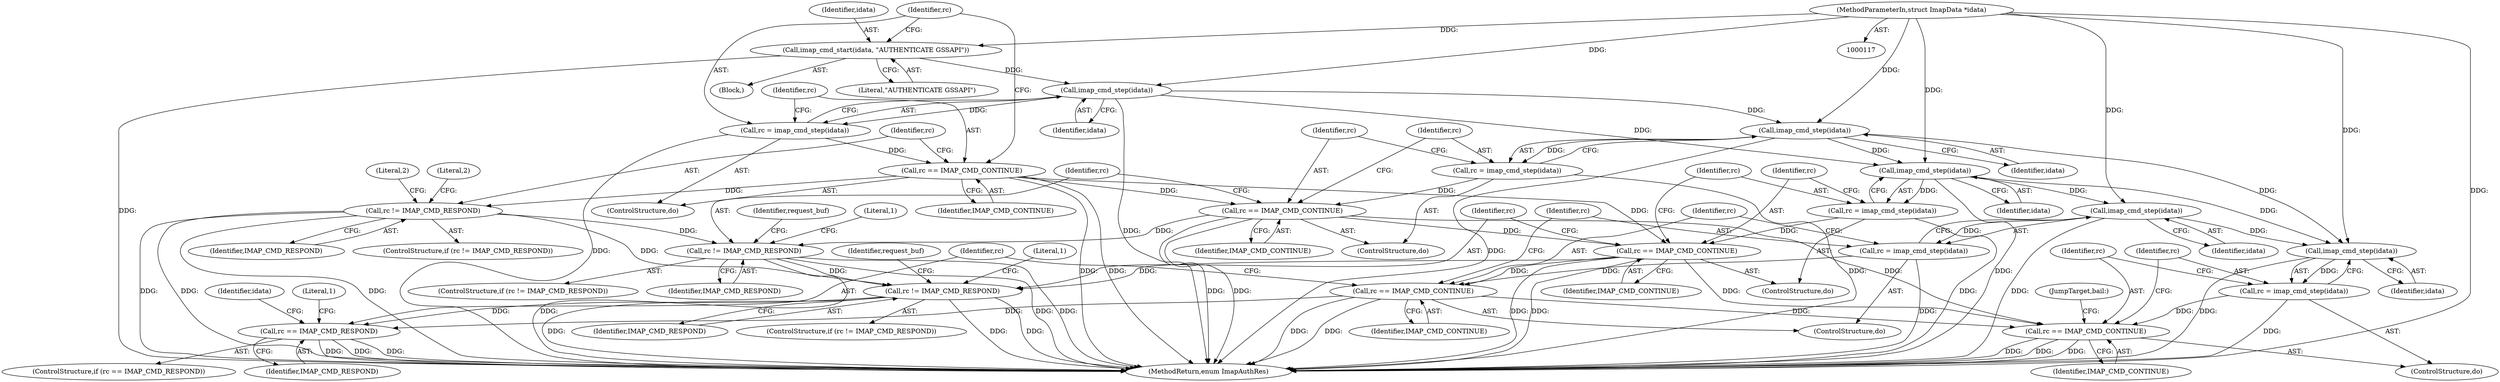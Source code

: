 digraph "0_neomutt_6f163e07ae68654d7ac5268cbb7565f6df79ad85_0@pointer" {
"1000283" [label="(Call,imap_cmd_start(idata, \"AUTHENTICATE GSSAPI\"))"];
"1000118" [label="(MethodParameterIn,struct ImapData *idata)"];
"1000289" [label="(Call,imap_cmd_step(idata))"];
"1000287" [label="(Call,rc = imap_cmd_step(idata))"];
"1000291" [label="(Call,rc == IMAP_CMD_CONTINUE)"];
"1000295" [label="(Call,rc != IMAP_CMD_RESPOND)"];
"1000353" [label="(Call,rc != IMAP_CMD_RESPOND)"];
"1000472" [label="(Call,rc != IMAP_CMD_RESPOND)"];
"1000720" [label="(Call,rc == IMAP_CMD_RESPOND)"];
"1000349" [label="(Call,rc == IMAP_CMD_CONTINUE)"];
"1000468" [label="(Call,rc == IMAP_CMD_CONTINUE)"];
"1000716" [label="(Call,rc == IMAP_CMD_CONTINUE)"];
"1000773" [label="(Call,rc == IMAP_CMD_CONTINUE)"];
"1000347" [label="(Call,imap_cmd_step(idata))"];
"1000345" [label="(Call,rc = imap_cmd_step(idata))"];
"1000466" [label="(Call,imap_cmd_step(idata))"];
"1000464" [label="(Call,rc = imap_cmd_step(idata))"];
"1000714" [label="(Call,imap_cmd_step(idata))"];
"1000712" [label="(Call,rc = imap_cmd_step(idata))"];
"1000771" [label="(Call,imap_cmd_step(idata))"];
"1000769" [label="(Call,rc = imap_cmd_step(idata))"];
"1000285" [label="(Literal,\"AUTHENTICATE GSSAPI\")"];
"1000719" [label="(ControlStructure,if (rc == IMAP_CMD_RESPOND))"];
"1000464" [label="(Call,rc = imap_cmd_step(idata))"];
"1000712" [label="(Call,rc = imap_cmd_step(idata))"];
"1000118" [label="(MethodParameterIn,struct ImapData *idata)"];
"1000355" [label="(Identifier,IMAP_CMD_RESPOND)"];
"1000465" [label="(Identifier,rc)"];
"1000720" [label="(Call,rc == IMAP_CMD_RESPOND)"];
"1000353" [label="(Call,rc != IMAP_CMD_RESPOND)"];
"1000294" [label="(ControlStructure,if (rc != IMAP_CMD_RESPOND))"];
"1000344" [label="(ControlStructure,do)"];
"1000769" [label="(Call,rc = imap_cmd_step(idata))"];
"1000284" [label="(Identifier,idata)"];
"1000714" [label="(Call,imap_cmd_step(idata))"];
"1000711" [label="(ControlStructure,do)"];
"1000286" [label="(ControlStructure,do)"];
"1000288" [label="(Identifier,rc)"];
"1000773" [label="(Call,rc == IMAP_CMD_CONTINUE)"];
"1000477" [label="(Literal,1)"];
"1000463" [label="(ControlStructure,do)"];
"1000345" [label="(Call,rc = imap_cmd_step(idata))"];
"1000289" [label="(Call,imap_cmd_step(idata))"];
"1000770" [label="(Identifier,rc)"];
"1000771" [label="(Call,imap_cmd_step(idata))"];
"1000283" [label="(Call,imap_cmd_start(idata, \"AUTHENTICATE GSSAPI\"))"];
"1000776" [label="(JumpTarget,bail:)"];
"1000718" [label="(Identifier,IMAP_CMD_CONTINUE)"];
"1000297" [label="(Identifier,IMAP_CMD_RESPOND)"];
"1000482" [label="(Identifier,request_buf)"];
"1000466" [label="(Call,imap_cmd_step(idata))"];
"1000473" [label="(Identifier,rc)"];
"1000772" [label="(Identifier,idata)"];
"1000346" [label="(Identifier,rc)"];
"1000349" [label="(Call,rc == IMAP_CMD_CONTINUE)"];
"1000713" [label="(Identifier,rc)"];
"1000469" [label="(Identifier,rc)"];
"1000368" [label="(Identifier,request_buf)"];
"1000717" [label="(Identifier,rc)"];
"1000358" [label="(Literal,1)"];
"1000731" [label="(Identifier,idata)"];
"1000348" [label="(Identifier,idata)"];
"1000774" [label="(Identifier,rc)"];
"1000467" [label="(Identifier,idata)"];
"1000300" [label="(Literal,2)"];
"1000290" [label="(Identifier,idata)"];
"1000347" [label="(Call,imap_cmd_step(idata))"];
"1000120" [label="(Block,)"];
"1000310" [label="(Literal,2)"];
"1000351" [label="(Identifier,IMAP_CMD_CONTINUE)"];
"1000768" [label="(ControlStructure,do)"];
"1000775" [label="(Identifier,IMAP_CMD_CONTINUE)"];
"1000295" [label="(Call,rc != IMAP_CMD_RESPOND)"];
"1000291" [label="(Call,rc == IMAP_CMD_CONTINUE)"];
"1000721" [label="(Identifier,rc)"];
"1000354" [label="(Identifier,rc)"];
"1000722" [label="(Identifier,IMAP_CMD_RESPOND)"];
"1000782" [label="(MethodReturn,enum ImapAuthRes)"];
"1000293" [label="(Identifier,IMAP_CMD_CONTINUE)"];
"1000471" [label="(ControlStructure,if (rc != IMAP_CMD_RESPOND))"];
"1000292" [label="(Identifier,rc)"];
"1000350" [label="(Identifier,rc)"];
"1000287" [label="(Call,rc = imap_cmd_step(idata))"];
"1000725" [label="(Literal,1)"];
"1000296" [label="(Identifier,rc)"];
"1000472" [label="(Call,rc != IMAP_CMD_RESPOND)"];
"1000716" [label="(Call,rc == IMAP_CMD_CONTINUE)"];
"1000470" [label="(Identifier,IMAP_CMD_CONTINUE)"];
"1000474" [label="(Identifier,IMAP_CMD_RESPOND)"];
"1000468" [label="(Call,rc == IMAP_CMD_CONTINUE)"];
"1000352" [label="(ControlStructure,if (rc != IMAP_CMD_RESPOND))"];
"1000715" [label="(Identifier,idata)"];
"1000283" -> "1000120"  [label="AST: "];
"1000283" -> "1000285"  [label="CFG: "];
"1000284" -> "1000283"  [label="AST: "];
"1000285" -> "1000283"  [label="AST: "];
"1000288" -> "1000283"  [label="CFG: "];
"1000283" -> "1000782"  [label="DDG: "];
"1000118" -> "1000283"  [label="DDG: "];
"1000283" -> "1000289"  [label="DDG: "];
"1000118" -> "1000117"  [label="AST: "];
"1000118" -> "1000782"  [label="DDG: "];
"1000118" -> "1000289"  [label="DDG: "];
"1000118" -> "1000347"  [label="DDG: "];
"1000118" -> "1000466"  [label="DDG: "];
"1000118" -> "1000714"  [label="DDG: "];
"1000118" -> "1000771"  [label="DDG: "];
"1000289" -> "1000287"  [label="AST: "];
"1000289" -> "1000290"  [label="CFG: "];
"1000290" -> "1000289"  [label="AST: "];
"1000287" -> "1000289"  [label="CFG: "];
"1000289" -> "1000782"  [label="DDG: "];
"1000289" -> "1000287"  [label="DDG: "];
"1000289" -> "1000347"  [label="DDG: "];
"1000289" -> "1000466"  [label="DDG: "];
"1000287" -> "1000286"  [label="AST: "];
"1000288" -> "1000287"  [label="AST: "];
"1000292" -> "1000287"  [label="CFG: "];
"1000287" -> "1000782"  [label="DDG: "];
"1000287" -> "1000291"  [label="DDG: "];
"1000291" -> "1000286"  [label="AST: "];
"1000291" -> "1000293"  [label="CFG: "];
"1000292" -> "1000291"  [label="AST: "];
"1000293" -> "1000291"  [label="AST: "];
"1000288" -> "1000291"  [label="CFG: "];
"1000296" -> "1000291"  [label="CFG: "];
"1000291" -> "1000782"  [label="DDG: "];
"1000291" -> "1000782"  [label="DDG: "];
"1000291" -> "1000295"  [label="DDG: "];
"1000291" -> "1000349"  [label="DDG: "];
"1000291" -> "1000468"  [label="DDG: "];
"1000295" -> "1000294"  [label="AST: "];
"1000295" -> "1000297"  [label="CFG: "];
"1000296" -> "1000295"  [label="AST: "];
"1000297" -> "1000295"  [label="AST: "];
"1000300" -> "1000295"  [label="CFG: "];
"1000310" -> "1000295"  [label="CFG: "];
"1000295" -> "1000782"  [label="DDG: "];
"1000295" -> "1000782"  [label="DDG: "];
"1000295" -> "1000782"  [label="DDG: "];
"1000295" -> "1000353"  [label="DDG: "];
"1000295" -> "1000472"  [label="DDG: "];
"1000353" -> "1000352"  [label="AST: "];
"1000353" -> "1000355"  [label="CFG: "];
"1000354" -> "1000353"  [label="AST: "];
"1000355" -> "1000353"  [label="AST: "];
"1000358" -> "1000353"  [label="CFG: "];
"1000368" -> "1000353"  [label="CFG: "];
"1000353" -> "1000782"  [label="DDG: "];
"1000353" -> "1000782"  [label="DDG: "];
"1000353" -> "1000782"  [label="DDG: "];
"1000349" -> "1000353"  [label="DDG: "];
"1000353" -> "1000472"  [label="DDG: "];
"1000472" -> "1000471"  [label="AST: "];
"1000472" -> "1000474"  [label="CFG: "];
"1000473" -> "1000472"  [label="AST: "];
"1000474" -> "1000472"  [label="AST: "];
"1000477" -> "1000472"  [label="CFG: "];
"1000482" -> "1000472"  [label="CFG: "];
"1000472" -> "1000782"  [label="DDG: "];
"1000472" -> "1000782"  [label="DDG: "];
"1000472" -> "1000782"  [label="DDG: "];
"1000468" -> "1000472"  [label="DDG: "];
"1000472" -> "1000720"  [label="DDG: "];
"1000720" -> "1000719"  [label="AST: "];
"1000720" -> "1000722"  [label="CFG: "];
"1000721" -> "1000720"  [label="AST: "];
"1000722" -> "1000720"  [label="AST: "];
"1000725" -> "1000720"  [label="CFG: "];
"1000731" -> "1000720"  [label="CFG: "];
"1000720" -> "1000782"  [label="DDG: "];
"1000720" -> "1000782"  [label="DDG: "];
"1000720" -> "1000782"  [label="DDG: "];
"1000716" -> "1000720"  [label="DDG: "];
"1000349" -> "1000344"  [label="AST: "];
"1000349" -> "1000351"  [label="CFG: "];
"1000350" -> "1000349"  [label="AST: "];
"1000351" -> "1000349"  [label="AST: "];
"1000346" -> "1000349"  [label="CFG: "];
"1000354" -> "1000349"  [label="CFG: "];
"1000349" -> "1000782"  [label="DDG: "];
"1000349" -> "1000782"  [label="DDG: "];
"1000345" -> "1000349"  [label="DDG: "];
"1000349" -> "1000468"  [label="DDG: "];
"1000349" -> "1000773"  [label="DDG: "];
"1000468" -> "1000463"  [label="AST: "];
"1000468" -> "1000470"  [label="CFG: "];
"1000469" -> "1000468"  [label="AST: "];
"1000470" -> "1000468"  [label="AST: "];
"1000465" -> "1000468"  [label="CFG: "];
"1000473" -> "1000468"  [label="CFG: "];
"1000468" -> "1000782"  [label="DDG: "];
"1000468" -> "1000782"  [label="DDG: "];
"1000464" -> "1000468"  [label="DDG: "];
"1000468" -> "1000716"  [label="DDG: "];
"1000468" -> "1000773"  [label="DDG: "];
"1000716" -> "1000711"  [label="AST: "];
"1000716" -> "1000718"  [label="CFG: "];
"1000717" -> "1000716"  [label="AST: "];
"1000718" -> "1000716"  [label="AST: "];
"1000713" -> "1000716"  [label="CFG: "];
"1000721" -> "1000716"  [label="CFG: "];
"1000716" -> "1000782"  [label="DDG: "];
"1000716" -> "1000782"  [label="DDG: "];
"1000712" -> "1000716"  [label="DDG: "];
"1000716" -> "1000773"  [label="DDG: "];
"1000773" -> "1000768"  [label="AST: "];
"1000773" -> "1000775"  [label="CFG: "];
"1000774" -> "1000773"  [label="AST: "];
"1000775" -> "1000773"  [label="AST: "];
"1000770" -> "1000773"  [label="CFG: "];
"1000776" -> "1000773"  [label="CFG: "];
"1000773" -> "1000782"  [label="DDG: "];
"1000773" -> "1000782"  [label="DDG: "];
"1000773" -> "1000782"  [label="DDG: "];
"1000769" -> "1000773"  [label="DDG: "];
"1000347" -> "1000345"  [label="AST: "];
"1000347" -> "1000348"  [label="CFG: "];
"1000348" -> "1000347"  [label="AST: "];
"1000345" -> "1000347"  [label="CFG: "];
"1000347" -> "1000782"  [label="DDG: "];
"1000347" -> "1000345"  [label="DDG: "];
"1000347" -> "1000466"  [label="DDG: "];
"1000347" -> "1000771"  [label="DDG: "];
"1000345" -> "1000344"  [label="AST: "];
"1000346" -> "1000345"  [label="AST: "];
"1000350" -> "1000345"  [label="CFG: "];
"1000345" -> "1000782"  [label="DDG: "];
"1000466" -> "1000464"  [label="AST: "];
"1000466" -> "1000467"  [label="CFG: "];
"1000467" -> "1000466"  [label="AST: "];
"1000464" -> "1000466"  [label="CFG: "];
"1000466" -> "1000782"  [label="DDG: "];
"1000466" -> "1000464"  [label="DDG: "];
"1000466" -> "1000714"  [label="DDG: "];
"1000466" -> "1000771"  [label="DDG: "];
"1000464" -> "1000463"  [label="AST: "];
"1000465" -> "1000464"  [label="AST: "];
"1000469" -> "1000464"  [label="CFG: "];
"1000464" -> "1000782"  [label="DDG: "];
"1000714" -> "1000712"  [label="AST: "];
"1000714" -> "1000715"  [label="CFG: "];
"1000715" -> "1000714"  [label="AST: "];
"1000712" -> "1000714"  [label="CFG: "];
"1000714" -> "1000782"  [label="DDG: "];
"1000714" -> "1000712"  [label="DDG: "];
"1000714" -> "1000771"  [label="DDG: "];
"1000712" -> "1000711"  [label="AST: "];
"1000713" -> "1000712"  [label="AST: "];
"1000717" -> "1000712"  [label="CFG: "];
"1000712" -> "1000782"  [label="DDG: "];
"1000771" -> "1000769"  [label="AST: "];
"1000771" -> "1000772"  [label="CFG: "];
"1000772" -> "1000771"  [label="AST: "];
"1000769" -> "1000771"  [label="CFG: "];
"1000771" -> "1000782"  [label="DDG: "];
"1000771" -> "1000769"  [label="DDG: "];
"1000769" -> "1000768"  [label="AST: "];
"1000770" -> "1000769"  [label="AST: "];
"1000774" -> "1000769"  [label="CFG: "];
"1000769" -> "1000782"  [label="DDG: "];
}
